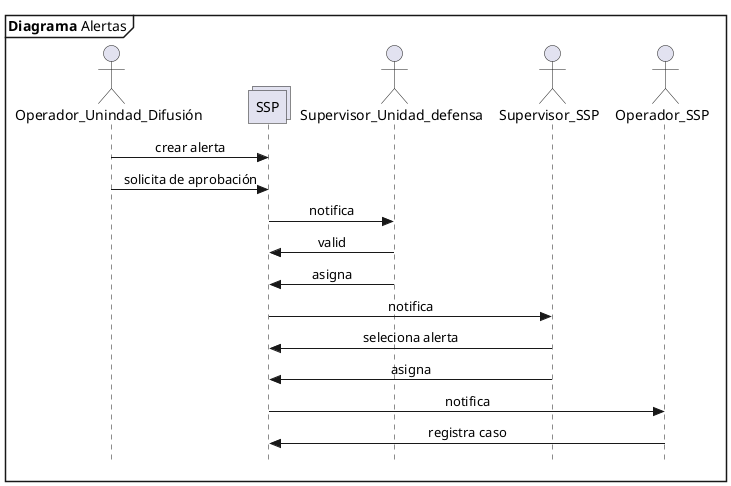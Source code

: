 @startuml Diagrama_Alertas
skinparam Style strictuml
skinparam SequenceMessageAlignment center

mainframe **Diagrama** Alertas
actor Operador_Unindad_Difusión as opedif
collections SSP
actor Supervisor_Unidad_defensa as supdef
actor Supervisor_SSP as supssp
actor Operador_SSP as opssp

opedif->SSP: crear alerta
opedif->SSP: solicita de aprobación
SSP->supdef: notifica
supdef->SSP: valid
supdef->SSP: asigna
SSP->supssp: notifica
supssp->SSP: seleciona alerta
supssp->SSP: asigna
SSP->opssp: notifica
opssp->SSP: registra caso

@enduml